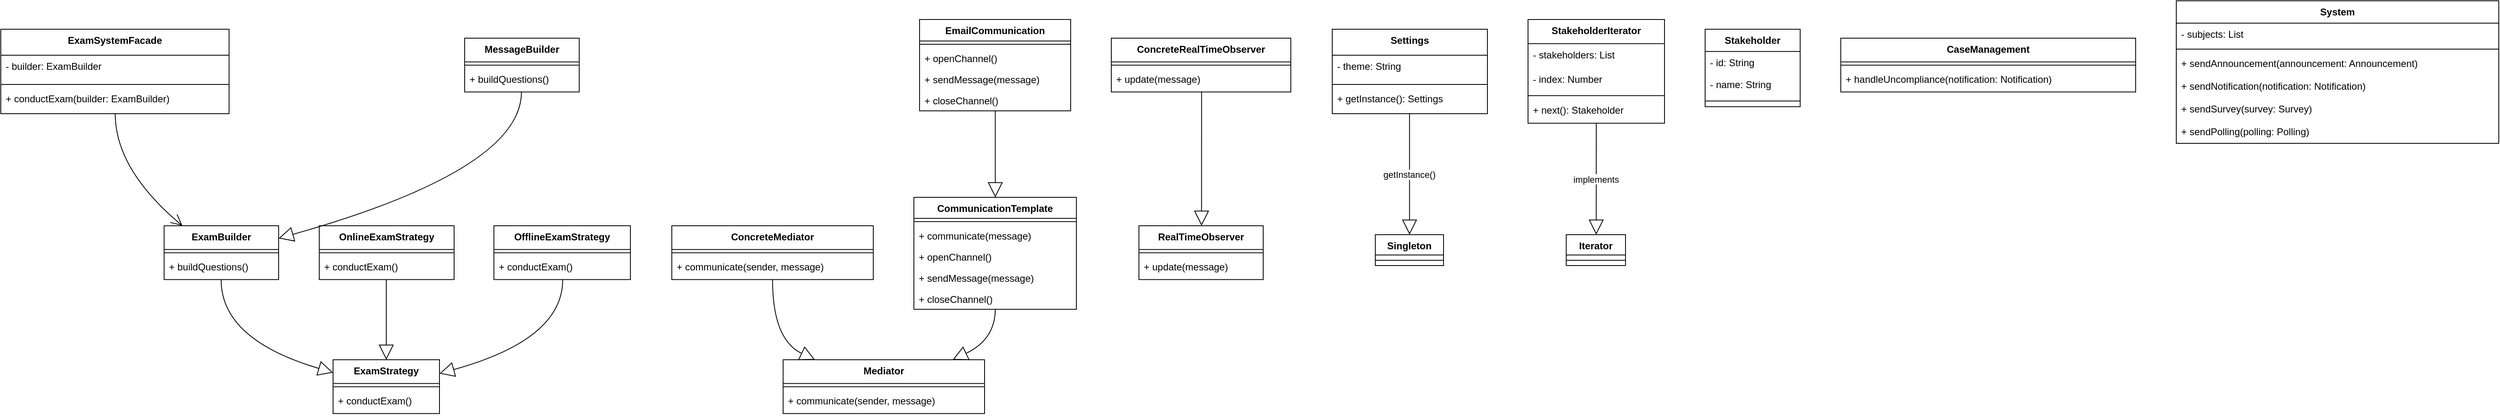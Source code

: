 <mxfile version="22.1.15" type="device">
  <diagram id="C5RBs43oDa-KdzZeNtuy" name="Page-1">
    <mxGraphModel dx="880" dy="434" grid="1" gridSize="10" guides="1" tooltips="1" connect="1" arrows="1" fold="1" page="1" pageScale="1" pageWidth="827" pageHeight="1169" math="0" shadow="0">
      <root>
        <mxCell id="WIyWlLk6GJQsqaUBKTNV-0" />
        <mxCell id="WIyWlLk6GJQsqaUBKTNV-1" parent="WIyWlLk6GJQsqaUBKTNV-0" />
        <mxCell id="yz4I7F9G1shxAtsjmj2t-0" value="Settings" style="swimlane;fontStyle=1;align=center;verticalAlign=top;childLayout=stackLayout;horizontal=1;startSize=32;horizontalStack=0;resizeParent=1;resizeParentMax=0;resizeLast=0;collapsible=0;marginBottom=0;" parent="WIyWlLk6GJQsqaUBKTNV-1" vertex="1">
          <mxGeometry x="1759" y="555" width="191" height="104" as="geometry" />
        </mxCell>
        <mxCell id="yz4I7F9G1shxAtsjmj2t-1" value="- theme: String" style="text;strokeColor=none;fillColor=none;align=left;verticalAlign=top;spacingLeft=4;spacingRight=4;overflow=hidden;rotatable=0;points=[[0,0.5],[1,0.5]];portConstraint=eastwest;" parent="yz4I7F9G1shxAtsjmj2t-0" vertex="1">
          <mxGeometry y="32" width="191" height="32" as="geometry" />
        </mxCell>
        <mxCell id="yz4I7F9G1shxAtsjmj2t-2" style="line;strokeWidth=1;fillColor=none;align=left;verticalAlign=middle;spacingTop=-1;spacingLeft=3;spacingRight=3;rotatable=0;labelPosition=right;points=[];portConstraint=eastwest;strokeColor=inherit;" parent="yz4I7F9G1shxAtsjmj2t-0" vertex="1">
          <mxGeometry y="64" width="191" height="8" as="geometry" />
        </mxCell>
        <mxCell id="yz4I7F9G1shxAtsjmj2t-3" value="+ getInstance(): Settings" style="text;strokeColor=none;fillColor=none;align=left;verticalAlign=top;spacingLeft=4;spacingRight=4;overflow=hidden;rotatable=0;points=[[0,0.5],[1,0.5]];portConstraint=eastwest;" parent="yz4I7F9G1shxAtsjmj2t-0" vertex="1">
          <mxGeometry y="72" width="191" height="32" as="geometry" />
        </mxCell>
        <mxCell id="yz4I7F9G1shxAtsjmj2t-4" value="Mediator" style="swimlane;fontStyle=1;align=center;verticalAlign=top;childLayout=stackLayout;horizontal=1;startSize=29.2;horizontalStack=0;resizeParent=1;resizeParentMax=0;resizeLast=0;collapsible=0;marginBottom=0;" parent="WIyWlLk6GJQsqaUBKTNV-1" vertex="1">
          <mxGeometry x="1083" y="962" width="248" height="66.2" as="geometry" />
        </mxCell>
        <mxCell id="yz4I7F9G1shxAtsjmj2t-5" style="line;strokeWidth=1;fillColor=none;align=left;verticalAlign=middle;spacingTop=-1;spacingLeft=3;spacingRight=3;rotatable=0;labelPosition=right;points=[];portConstraint=eastwest;strokeColor=inherit;" parent="yz4I7F9G1shxAtsjmj2t-4" vertex="1">
          <mxGeometry y="29.2" width="248" height="8" as="geometry" />
        </mxCell>
        <mxCell id="yz4I7F9G1shxAtsjmj2t-6" value="+ communicate(sender, message)" style="text;strokeColor=none;fillColor=none;align=left;verticalAlign=top;spacingLeft=4;spacingRight=4;overflow=hidden;rotatable=0;points=[[0,0.5],[1,0.5]];portConstraint=eastwest;" parent="yz4I7F9G1shxAtsjmj2t-4" vertex="1">
          <mxGeometry y="37.2" width="248" height="29" as="geometry" />
        </mxCell>
        <mxCell id="yz4I7F9G1shxAtsjmj2t-7" value="ConcreteMediator" style="swimlane;fontStyle=1;align=center;verticalAlign=top;childLayout=stackLayout;horizontal=1;startSize=29.2;horizontalStack=0;resizeParent=1;resizeParentMax=0;resizeLast=0;collapsible=0;marginBottom=0;" parent="WIyWlLk6GJQsqaUBKTNV-1" vertex="1">
          <mxGeometry x="946" y="797" width="248" height="66.2" as="geometry" />
        </mxCell>
        <mxCell id="yz4I7F9G1shxAtsjmj2t-8" style="line;strokeWidth=1;fillColor=none;align=left;verticalAlign=middle;spacingTop=-1;spacingLeft=3;spacingRight=3;rotatable=0;labelPosition=right;points=[];portConstraint=eastwest;strokeColor=inherit;" parent="yz4I7F9G1shxAtsjmj2t-7" vertex="1">
          <mxGeometry y="29.2" width="248" height="8" as="geometry" />
        </mxCell>
        <mxCell id="yz4I7F9G1shxAtsjmj2t-9" value="+ communicate(sender, message)" style="text;strokeColor=none;fillColor=none;align=left;verticalAlign=top;spacingLeft=4;spacingRight=4;overflow=hidden;rotatable=0;points=[[0,0.5],[1,0.5]];portConstraint=eastwest;" parent="yz4I7F9G1shxAtsjmj2t-7" vertex="1">
          <mxGeometry y="37.2" width="248" height="29" as="geometry" />
        </mxCell>
        <mxCell id="yz4I7F9G1shxAtsjmj2t-10" value="ExamSystemFacade" style="swimlane;fontStyle=1;align=center;verticalAlign=top;childLayout=stackLayout;horizontal=1;startSize=32;horizontalStack=0;resizeParent=1;resizeParentMax=0;resizeLast=0;collapsible=0;marginBottom=0;" parent="WIyWlLk6GJQsqaUBKTNV-1" vertex="1">
          <mxGeometry x="120" y="555" width="281" height="104" as="geometry" />
        </mxCell>
        <mxCell id="yz4I7F9G1shxAtsjmj2t-11" value="- builder: ExamBuilder" style="text;strokeColor=none;fillColor=none;align=left;verticalAlign=top;spacingLeft=4;spacingRight=4;overflow=hidden;rotatable=0;points=[[0,0.5],[1,0.5]];portConstraint=eastwest;" parent="yz4I7F9G1shxAtsjmj2t-10" vertex="1">
          <mxGeometry y="32" width="281" height="32" as="geometry" />
        </mxCell>
        <mxCell id="yz4I7F9G1shxAtsjmj2t-12" style="line;strokeWidth=1;fillColor=none;align=left;verticalAlign=middle;spacingTop=-1;spacingLeft=3;spacingRight=3;rotatable=0;labelPosition=right;points=[];portConstraint=eastwest;strokeColor=inherit;" parent="yz4I7F9G1shxAtsjmj2t-10" vertex="1">
          <mxGeometry y="64" width="281" height="8" as="geometry" />
        </mxCell>
        <mxCell id="yz4I7F9G1shxAtsjmj2t-13" value="+ conductExam(builder: ExamBuilder)" style="text;strokeColor=none;fillColor=none;align=left;verticalAlign=top;spacingLeft=4;spacingRight=4;overflow=hidden;rotatable=0;points=[[0,0.5],[1,0.5]];portConstraint=eastwest;" parent="yz4I7F9G1shxAtsjmj2t-10" vertex="1">
          <mxGeometry y="72" width="281" height="32" as="geometry" />
        </mxCell>
        <mxCell id="yz4I7F9G1shxAtsjmj2t-14" value="ExamStrategy" style="swimlane;fontStyle=1;align=center;verticalAlign=top;childLayout=stackLayout;horizontal=1;startSize=29.2;horizontalStack=0;resizeParent=1;resizeParentMax=0;resizeLast=0;collapsible=0;marginBottom=0;" parent="WIyWlLk6GJQsqaUBKTNV-1" vertex="1">
          <mxGeometry x="529" y="962" width="131" height="66.2" as="geometry" />
        </mxCell>
        <mxCell id="yz4I7F9G1shxAtsjmj2t-15" style="line;strokeWidth=1;fillColor=none;align=left;verticalAlign=middle;spacingTop=-1;spacingLeft=3;spacingRight=3;rotatable=0;labelPosition=right;points=[];portConstraint=eastwest;strokeColor=inherit;" parent="yz4I7F9G1shxAtsjmj2t-14" vertex="1">
          <mxGeometry y="29.2" width="131" height="8" as="geometry" />
        </mxCell>
        <mxCell id="yz4I7F9G1shxAtsjmj2t-16" value="+ conductExam()" style="text;strokeColor=none;fillColor=none;align=left;verticalAlign=top;spacingLeft=4;spacingRight=4;overflow=hidden;rotatable=0;points=[[0,0.5],[1,0.5]];portConstraint=eastwest;" parent="yz4I7F9G1shxAtsjmj2t-14" vertex="1">
          <mxGeometry y="37.2" width="131" height="29" as="geometry" />
        </mxCell>
        <mxCell id="yz4I7F9G1shxAtsjmj2t-17" value="OnlineExamStrategy" style="swimlane;fontStyle=1;align=center;verticalAlign=top;childLayout=stackLayout;horizontal=1;startSize=29.2;horizontalStack=0;resizeParent=1;resizeParentMax=0;resizeLast=0;collapsible=0;marginBottom=0;" parent="WIyWlLk6GJQsqaUBKTNV-1" vertex="1">
          <mxGeometry x="512" y="797" width="166" height="66.2" as="geometry" />
        </mxCell>
        <mxCell id="yz4I7F9G1shxAtsjmj2t-18" style="line;strokeWidth=1;fillColor=none;align=left;verticalAlign=middle;spacingTop=-1;spacingLeft=3;spacingRight=3;rotatable=0;labelPosition=right;points=[];portConstraint=eastwest;strokeColor=inherit;" parent="yz4I7F9G1shxAtsjmj2t-17" vertex="1">
          <mxGeometry y="29.2" width="166" height="8" as="geometry" />
        </mxCell>
        <mxCell id="yz4I7F9G1shxAtsjmj2t-19" value="+ conductExam()" style="text;strokeColor=none;fillColor=none;align=left;verticalAlign=top;spacingLeft=4;spacingRight=4;overflow=hidden;rotatable=0;points=[[0,0.5],[1,0.5]];portConstraint=eastwest;" parent="yz4I7F9G1shxAtsjmj2t-17" vertex="1">
          <mxGeometry y="37.2" width="166" height="29" as="geometry" />
        </mxCell>
        <mxCell id="yz4I7F9G1shxAtsjmj2t-20" value="OfflineExamStrategy" style="swimlane;fontStyle=1;align=center;verticalAlign=top;childLayout=stackLayout;horizontal=1;startSize=29.2;horizontalStack=0;resizeParent=1;resizeParentMax=0;resizeLast=0;collapsible=0;marginBottom=0;" parent="WIyWlLk6GJQsqaUBKTNV-1" vertex="1">
          <mxGeometry x="727" y="797" width="168" height="66.2" as="geometry" />
        </mxCell>
        <mxCell id="yz4I7F9G1shxAtsjmj2t-21" style="line;strokeWidth=1;fillColor=none;align=left;verticalAlign=middle;spacingTop=-1;spacingLeft=3;spacingRight=3;rotatable=0;labelPosition=right;points=[];portConstraint=eastwest;strokeColor=inherit;" parent="yz4I7F9G1shxAtsjmj2t-20" vertex="1">
          <mxGeometry y="29.2" width="168" height="8" as="geometry" />
        </mxCell>
        <mxCell id="yz4I7F9G1shxAtsjmj2t-22" value="+ conductExam()" style="text;strokeColor=none;fillColor=none;align=left;verticalAlign=top;spacingLeft=4;spacingRight=4;overflow=hidden;rotatable=0;points=[[0,0.5],[1,0.5]];portConstraint=eastwest;" parent="yz4I7F9G1shxAtsjmj2t-20" vertex="1">
          <mxGeometry y="37.2" width="168" height="29" as="geometry" />
        </mxCell>
        <mxCell id="yz4I7F9G1shxAtsjmj2t-23" value="ExamBuilder" style="swimlane;fontStyle=1;align=center;verticalAlign=top;childLayout=stackLayout;horizontal=1;startSize=29.2;horizontalStack=0;resizeParent=1;resizeParentMax=0;resizeLast=0;collapsible=0;marginBottom=0;" parent="WIyWlLk6GJQsqaUBKTNV-1" vertex="1">
          <mxGeometry x="321" y="797" width="141" height="66.2" as="geometry" />
        </mxCell>
        <mxCell id="yz4I7F9G1shxAtsjmj2t-24" style="line;strokeWidth=1;fillColor=none;align=left;verticalAlign=middle;spacingTop=-1;spacingLeft=3;spacingRight=3;rotatable=0;labelPosition=right;points=[];portConstraint=eastwest;strokeColor=inherit;" parent="yz4I7F9G1shxAtsjmj2t-23" vertex="1">
          <mxGeometry y="29.2" width="141" height="8" as="geometry" />
        </mxCell>
        <mxCell id="yz4I7F9G1shxAtsjmj2t-25" value="+ buildQuestions()" style="text;strokeColor=none;fillColor=none;align=left;verticalAlign=top;spacingLeft=4;spacingRight=4;overflow=hidden;rotatable=0;points=[[0,0.5],[1,0.5]];portConstraint=eastwest;" parent="yz4I7F9G1shxAtsjmj2t-23" vertex="1">
          <mxGeometry y="37.2" width="141" height="29" as="geometry" />
        </mxCell>
        <mxCell id="yz4I7F9G1shxAtsjmj2t-26" value="MessageBuilder" style="swimlane;fontStyle=1;align=center;verticalAlign=top;childLayout=stackLayout;horizontal=1;startSize=29.2;horizontalStack=0;resizeParent=1;resizeParentMax=0;resizeLast=0;collapsible=0;marginBottom=0;" parent="WIyWlLk6GJQsqaUBKTNV-1" vertex="1">
          <mxGeometry x="691" y="566" width="141" height="66.2" as="geometry" />
        </mxCell>
        <mxCell id="yz4I7F9G1shxAtsjmj2t-27" style="line;strokeWidth=1;fillColor=none;align=left;verticalAlign=middle;spacingTop=-1;spacingLeft=3;spacingRight=3;rotatable=0;labelPosition=right;points=[];portConstraint=eastwest;strokeColor=inherit;" parent="yz4I7F9G1shxAtsjmj2t-26" vertex="1">
          <mxGeometry y="29.2" width="141" height="8" as="geometry" />
        </mxCell>
        <mxCell id="yz4I7F9G1shxAtsjmj2t-28" value="+ buildQuestions()" style="text;strokeColor=none;fillColor=none;align=left;verticalAlign=top;spacingLeft=4;spacingRight=4;overflow=hidden;rotatable=0;points=[[0,0.5],[1,0.5]];portConstraint=eastwest;" parent="yz4I7F9G1shxAtsjmj2t-26" vertex="1">
          <mxGeometry y="37.2" width="141" height="29" as="geometry" />
        </mxCell>
        <mxCell id="yz4I7F9G1shxAtsjmj2t-29" value="StakeholderIterator" style="swimlane;fontStyle=1;align=center;verticalAlign=top;childLayout=stackLayout;horizontal=1;startSize=29.75;horizontalStack=0;resizeParent=1;resizeParentMax=0;resizeLast=0;collapsible=0;marginBottom=0;" parent="WIyWlLk6GJQsqaUBKTNV-1" vertex="1">
          <mxGeometry x="2000" y="543" width="168" height="127.75" as="geometry" />
        </mxCell>
        <mxCell id="yz4I7F9G1shxAtsjmj2t-30" value="- stakeholders: List" style="text;strokeColor=none;fillColor=none;align=left;verticalAlign=top;spacingLeft=4;spacingRight=4;overflow=hidden;rotatable=0;points=[[0,0.5],[1,0.5]];portConstraint=eastwest;" parent="yz4I7F9G1shxAtsjmj2t-29" vertex="1">
          <mxGeometry y="29.75" width="168" height="30" as="geometry" />
        </mxCell>
        <mxCell id="yz4I7F9G1shxAtsjmj2t-31" value="- index: Number" style="text;strokeColor=none;fillColor=none;align=left;verticalAlign=top;spacingLeft=4;spacingRight=4;overflow=hidden;rotatable=0;points=[[0,0.5],[1,0.5]];portConstraint=eastwest;" parent="yz4I7F9G1shxAtsjmj2t-29" vertex="1">
          <mxGeometry y="59.75" width="168" height="30" as="geometry" />
        </mxCell>
        <mxCell id="yz4I7F9G1shxAtsjmj2t-32" style="line;strokeWidth=1;fillColor=none;align=left;verticalAlign=middle;spacingTop=-1;spacingLeft=3;spacingRight=3;rotatable=0;labelPosition=right;points=[];portConstraint=eastwest;strokeColor=inherit;" parent="yz4I7F9G1shxAtsjmj2t-29" vertex="1">
          <mxGeometry y="89.75" width="168" height="8" as="geometry" />
        </mxCell>
        <mxCell id="yz4I7F9G1shxAtsjmj2t-33" value="+ next(): Stakeholder" style="text;strokeColor=none;fillColor=none;align=left;verticalAlign=top;spacingLeft=4;spacingRight=4;overflow=hidden;rotatable=0;points=[[0,0.5],[1,0.5]];portConstraint=eastwest;" parent="yz4I7F9G1shxAtsjmj2t-29" vertex="1">
          <mxGeometry y="97.75" width="168" height="30" as="geometry" />
        </mxCell>
        <mxCell id="yz4I7F9G1shxAtsjmj2t-34" value="CommunicationTemplate" style="swimlane;fontStyle=1;align=center;verticalAlign=top;childLayout=stackLayout;horizontal=1;startSize=25.818;horizontalStack=0;resizeParent=1;resizeParentMax=0;resizeLast=0;collapsible=0;marginBottom=0;" parent="WIyWlLk6GJQsqaUBKTNV-1" vertex="1">
          <mxGeometry x="1244" y="762" width="200" height="137.818" as="geometry" />
        </mxCell>
        <mxCell id="yz4I7F9G1shxAtsjmj2t-35" style="line;strokeWidth=1;fillColor=none;align=left;verticalAlign=middle;spacingTop=-1;spacingLeft=3;spacingRight=3;rotatable=0;labelPosition=right;points=[];portConstraint=eastwest;strokeColor=inherit;" parent="yz4I7F9G1shxAtsjmj2t-34" vertex="1">
          <mxGeometry y="25.818" width="200" height="8" as="geometry" />
        </mxCell>
        <mxCell id="yz4I7F9G1shxAtsjmj2t-36" value="+ communicate(message)" style="text;strokeColor=none;fillColor=none;align=left;verticalAlign=top;spacingLeft=4;spacingRight=4;overflow=hidden;rotatable=0;points=[[0,0.5],[1,0.5]];portConstraint=eastwest;" parent="yz4I7F9G1shxAtsjmj2t-34" vertex="1">
          <mxGeometry y="33.818" width="200" height="26" as="geometry" />
        </mxCell>
        <mxCell id="yz4I7F9G1shxAtsjmj2t-37" value="+ openChannel()" style="text;strokeColor=none;fillColor=none;align=left;verticalAlign=top;spacingLeft=4;spacingRight=4;overflow=hidden;rotatable=0;points=[[0,0.5],[1,0.5]];portConstraint=eastwest;" parent="yz4I7F9G1shxAtsjmj2t-34" vertex="1">
          <mxGeometry y="59.818" width="200" height="26" as="geometry" />
        </mxCell>
        <mxCell id="yz4I7F9G1shxAtsjmj2t-38" value="+ sendMessage(message)" style="text;strokeColor=none;fillColor=none;align=left;verticalAlign=top;spacingLeft=4;spacingRight=4;overflow=hidden;rotatable=0;points=[[0,0.5],[1,0.5]];portConstraint=eastwest;" parent="yz4I7F9G1shxAtsjmj2t-34" vertex="1">
          <mxGeometry y="85.818" width="200" height="26" as="geometry" />
        </mxCell>
        <mxCell id="yz4I7F9G1shxAtsjmj2t-39" value="+ closeChannel()" style="text;strokeColor=none;fillColor=none;align=left;verticalAlign=top;spacingLeft=4;spacingRight=4;overflow=hidden;rotatable=0;points=[[0,0.5],[1,0.5]];portConstraint=eastwest;" parent="yz4I7F9G1shxAtsjmj2t-34" vertex="1">
          <mxGeometry y="111.818" width="200" height="26" as="geometry" />
        </mxCell>
        <mxCell id="yz4I7F9G1shxAtsjmj2t-40" value="EmailCommunication" style="swimlane;fontStyle=1;align=center;verticalAlign=top;childLayout=stackLayout;horizontal=1;startSize=26.444;horizontalStack=0;resizeParent=1;resizeParentMax=0;resizeLast=0;collapsible=0;marginBottom=0;" parent="WIyWlLk6GJQsqaUBKTNV-1" vertex="1">
          <mxGeometry x="1251" y="543" width="186" height="112.444" as="geometry" />
        </mxCell>
        <mxCell id="yz4I7F9G1shxAtsjmj2t-41" style="line;strokeWidth=1;fillColor=none;align=left;verticalAlign=middle;spacingTop=-1;spacingLeft=3;spacingRight=3;rotatable=0;labelPosition=right;points=[];portConstraint=eastwest;strokeColor=inherit;" parent="yz4I7F9G1shxAtsjmj2t-40" vertex="1">
          <mxGeometry y="26.444" width="186" height="8" as="geometry" />
        </mxCell>
        <mxCell id="yz4I7F9G1shxAtsjmj2t-42" value="+ openChannel()" style="text;strokeColor=none;fillColor=none;align=left;verticalAlign=top;spacingLeft=4;spacingRight=4;overflow=hidden;rotatable=0;points=[[0,0.5],[1,0.5]];portConstraint=eastwest;" parent="yz4I7F9G1shxAtsjmj2t-40" vertex="1">
          <mxGeometry y="34.444" width="186" height="26" as="geometry" />
        </mxCell>
        <mxCell id="yz4I7F9G1shxAtsjmj2t-43" value="+ sendMessage(message)" style="text;strokeColor=none;fillColor=none;align=left;verticalAlign=top;spacingLeft=4;spacingRight=4;overflow=hidden;rotatable=0;points=[[0,0.5],[1,0.5]];portConstraint=eastwest;" parent="yz4I7F9G1shxAtsjmj2t-40" vertex="1">
          <mxGeometry y="60.444" width="186" height="26" as="geometry" />
        </mxCell>
        <mxCell id="yz4I7F9G1shxAtsjmj2t-44" value="+ closeChannel()" style="text;strokeColor=none;fillColor=none;align=left;verticalAlign=top;spacingLeft=4;spacingRight=4;overflow=hidden;rotatable=0;points=[[0,0.5],[1,0.5]];portConstraint=eastwest;" parent="yz4I7F9G1shxAtsjmj2t-40" vertex="1">
          <mxGeometry y="86.444" width="186" height="26" as="geometry" />
        </mxCell>
        <mxCell id="yz4I7F9G1shxAtsjmj2t-45" value="RealTimeObserver" style="swimlane;fontStyle=1;align=center;verticalAlign=top;childLayout=stackLayout;horizontal=1;startSize=29.2;horizontalStack=0;resizeParent=1;resizeParentMax=0;resizeLast=0;collapsible=0;marginBottom=0;" parent="WIyWlLk6GJQsqaUBKTNV-1" vertex="1">
          <mxGeometry x="1521" y="797" width="153" height="66.2" as="geometry" />
        </mxCell>
        <mxCell id="yz4I7F9G1shxAtsjmj2t-46" style="line;strokeWidth=1;fillColor=none;align=left;verticalAlign=middle;spacingTop=-1;spacingLeft=3;spacingRight=3;rotatable=0;labelPosition=right;points=[];portConstraint=eastwest;strokeColor=inherit;" parent="yz4I7F9G1shxAtsjmj2t-45" vertex="1">
          <mxGeometry y="29.2" width="153" height="8" as="geometry" />
        </mxCell>
        <mxCell id="yz4I7F9G1shxAtsjmj2t-47" value="+ update(message)" style="text;strokeColor=none;fillColor=none;align=left;verticalAlign=top;spacingLeft=4;spacingRight=4;overflow=hidden;rotatable=0;points=[[0,0.5],[1,0.5]];portConstraint=eastwest;" parent="yz4I7F9G1shxAtsjmj2t-45" vertex="1">
          <mxGeometry y="37.2" width="153" height="29" as="geometry" />
        </mxCell>
        <mxCell id="yz4I7F9G1shxAtsjmj2t-48" value="ConcreteRealTimeObserver" style="swimlane;fontStyle=1;align=center;verticalAlign=top;childLayout=stackLayout;horizontal=1;startSize=29.2;horizontalStack=0;resizeParent=1;resizeParentMax=0;resizeLast=0;collapsible=0;marginBottom=0;" parent="WIyWlLk6GJQsqaUBKTNV-1" vertex="1">
          <mxGeometry x="1487" y="566" width="221" height="66.2" as="geometry" />
        </mxCell>
        <mxCell id="yz4I7F9G1shxAtsjmj2t-49" style="line;strokeWidth=1;fillColor=none;align=left;verticalAlign=middle;spacingTop=-1;spacingLeft=3;spacingRight=3;rotatable=0;labelPosition=right;points=[];portConstraint=eastwest;strokeColor=inherit;" parent="yz4I7F9G1shxAtsjmj2t-48" vertex="1">
          <mxGeometry y="29.2" width="221" height="8" as="geometry" />
        </mxCell>
        <mxCell id="yz4I7F9G1shxAtsjmj2t-50" value="+ update(message)" style="text;strokeColor=none;fillColor=none;align=left;verticalAlign=top;spacingLeft=4;spacingRight=4;overflow=hidden;rotatable=0;points=[[0,0.5],[1,0.5]];portConstraint=eastwest;" parent="yz4I7F9G1shxAtsjmj2t-48" vertex="1">
          <mxGeometry y="37.2" width="221" height="29" as="geometry" />
        </mxCell>
        <mxCell id="yz4I7F9G1shxAtsjmj2t-51" value="Stakeholder" style="swimlane;fontStyle=1;align=center;verticalAlign=top;childLayout=stackLayout;horizontal=1;startSize=27.429;horizontalStack=0;resizeParent=1;resizeParentMax=0;resizeLast=0;collapsible=0;marginBottom=0;" parent="WIyWlLk6GJQsqaUBKTNV-1" vertex="1">
          <mxGeometry x="2218" y="555" width="117" height="95.429" as="geometry" />
        </mxCell>
        <mxCell id="yz4I7F9G1shxAtsjmj2t-52" value="- id: String" style="text;strokeColor=none;fillColor=none;align=left;verticalAlign=top;spacingLeft=4;spacingRight=4;overflow=hidden;rotatable=0;points=[[0,0.5],[1,0.5]];portConstraint=eastwest;" parent="yz4I7F9G1shxAtsjmj2t-51" vertex="1">
          <mxGeometry y="27.429" width="117" height="27" as="geometry" />
        </mxCell>
        <mxCell id="yz4I7F9G1shxAtsjmj2t-53" value="- name: String" style="text;strokeColor=none;fillColor=none;align=left;verticalAlign=top;spacingLeft=4;spacingRight=4;overflow=hidden;rotatable=0;points=[[0,0.5],[1,0.5]];portConstraint=eastwest;" parent="yz4I7F9G1shxAtsjmj2t-51" vertex="1">
          <mxGeometry y="54.429" width="117" height="27" as="geometry" />
        </mxCell>
        <mxCell id="yz4I7F9G1shxAtsjmj2t-54" style="line;strokeWidth=1;fillColor=none;align=left;verticalAlign=middle;spacingTop=-1;spacingLeft=3;spacingRight=3;rotatable=0;labelPosition=right;points=[];portConstraint=eastwest;strokeColor=inherit;" parent="yz4I7F9G1shxAtsjmj2t-51" vertex="1">
          <mxGeometry y="81.429" width="117" height="14" as="geometry" />
        </mxCell>
        <mxCell id="yz4I7F9G1shxAtsjmj2t-55" value="CaseManagement" style="swimlane;fontStyle=1;align=center;verticalAlign=top;childLayout=stackLayout;horizontal=1;startSize=29.2;horizontalStack=0;resizeParent=1;resizeParentMax=0;resizeLast=0;collapsible=0;marginBottom=0;" parent="WIyWlLk6GJQsqaUBKTNV-1" vertex="1">
          <mxGeometry x="2385" y="566" width="363" height="66.2" as="geometry" />
        </mxCell>
        <mxCell id="yz4I7F9G1shxAtsjmj2t-56" style="line;strokeWidth=1;fillColor=none;align=left;verticalAlign=middle;spacingTop=-1;spacingLeft=3;spacingRight=3;rotatable=0;labelPosition=right;points=[];portConstraint=eastwest;strokeColor=inherit;" parent="yz4I7F9G1shxAtsjmj2t-55" vertex="1">
          <mxGeometry y="29.2" width="363" height="8" as="geometry" />
        </mxCell>
        <mxCell id="yz4I7F9G1shxAtsjmj2t-57" value="+ handleUncompliance(notification: Notification)" style="text;strokeColor=none;fillColor=none;align=left;verticalAlign=top;spacingLeft=4;spacingRight=4;overflow=hidden;rotatable=0;points=[[0,0.5],[1,0.5]];portConstraint=eastwest;" parent="yz4I7F9G1shxAtsjmj2t-55" vertex="1">
          <mxGeometry y="37.2" width="363" height="29" as="geometry" />
        </mxCell>
        <mxCell id="yz4I7F9G1shxAtsjmj2t-58" value="System" style="swimlane;fontStyle=1;align=center;verticalAlign=top;childLayout=stackLayout;horizontal=1;startSize=27.5;horizontalStack=0;resizeParent=1;resizeParentMax=0;resizeLast=0;collapsible=0;marginBottom=0;" parent="WIyWlLk6GJQsqaUBKTNV-1" vertex="1">
          <mxGeometry x="2798" y="520" width="397" height="175.5" as="geometry" />
        </mxCell>
        <mxCell id="yz4I7F9G1shxAtsjmj2t-59" value="- subjects: List" style="text;strokeColor=none;fillColor=none;align=left;verticalAlign=top;spacingLeft=4;spacingRight=4;overflow=hidden;rotatable=0;points=[[0,0.5],[1,0.5]];portConstraint=eastwest;" parent="yz4I7F9G1shxAtsjmj2t-58" vertex="1">
          <mxGeometry y="27.5" width="397" height="28" as="geometry" />
        </mxCell>
        <mxCell id="yz4I7F9G1shxAtsjmj2t-60" style="line;strokeWidth=1;fillColor=none;align=left;verticalAlign=middle;spacingTop=-1;spacingLeft=3;spacingRight=3;rotatable=0;labelPosition=right;points=[];portConstraint=eastwest;strokeColor=inherit;" parent="yz4I7F9G1shxAtsjmj2t-58" vertex="1">
          <mxGeometry y="55.5" width="397" height="8" as="geometry" />
        </mxCell>
        <mxCell id="yz4I7F9G1shxAtsjmj2t-61" value="+ sendAnnouncement(announcement: Announcement)" style="text;strokeColor=none;fillColor=none;align=left;verticalAlign=top;spacingLeft=4;spacingRight=4;overflow=hidden;rotatable=0;points=[[0,0.5],[1,0.5]];portConstraint=eastwest;" parent="yz4I7F9G1shxAtsjmj2t-58" vertex="1">
          <mxGeometry y="63.5" width="397" height="28" as="geometry" />
        </mxCell>
        <mxCell id="yz4I7F9G1shxAtsjmj2t-62" value="+ sendNotification(notification: Notification)" style="text;strokeColor=none;fillColor=none;align=left;verticalAlign=top;spacingLeft=4;spacingRight=4;overflow=hidden;rotatable=0;points=[[0,0.5],[1,0.5]];portConstraint=eastwest;" parent="yz4I7F9G1shxAtsjmj2t-58" vertex="1">
          <mxGeometry y="91.5" width="397" height="28" as="geometry" />
        </mxCell>
        <mxCell id="yz4I7F9G1shxAtsjmj2t-63" value="+ sendSurvey(survey: Survey)" style="text;strokeColor=none;fillColor=none;align=left;verticalAlign=top;spacingLeft=4;spacingRight=4;overflow=hidden;rotatable=0;points=[[0,0.5],[1,0.5]];portConstraint=eastwest;" parent="yz4I7F9G1shxAtsjmj2t-58" vertex="1">
          <mxGeometry y="119.5" width="397" height="28" as="geometry" />
        </mxCell>
        <mxCell id="yz4I7F9G1shxAtsjmj2t-64" value="+ sendPolling(polling: Polling)" style="text;strokeColor=none;fillColor=none;align=left;verticalAlign=top;spacingLeft=4;spacingRight=4;overflow=hidden;rotatable=0;points=[[0,0.5],[1,0.5]];portConstraint=eastwest;" parent="yz4I7F9G1shxAtsjmj2t-58" vertex="1">
          <mxGeometry y="147.5" width="397" height="28" as="geometry" />
        </mxCell>
        <mxCell id="yz4I7F9G1shxAtsjmj2t-65" value="Singleton" style="swimlane;fontStyle=1;align=center;verticalAlign=top;childLayout=stackLayout;horizontal=1;startSize=25;horizontalStack=0;resizeParent=1;resizeParentMax=0;resizeLast=0;collapsible=0;marginBottom=0;" parent="WIyWlLk6GJQsqaUBKTNV-1" vertex="1">
          <mxGeometry x="1812" y="808" width="84" height="38" as="geometry" />
        </mxCell>
        <mxCell id="yz4I7F9G1shxAtsjmj2t-66" style="line;strokeWidth=1;fillColor=none;align=left;verticalAlign=middle;spacingTop=-1;spacingLeft=3;spacingRight=3;rotatable=0;labelPosition=right;points=[];portConstraint=eastwest;strokeColor=inherit;" parent="yz4I7F9G1shxAtsjmj2t-65" vertex="1">
          <mxGeometry y="25" width="84" height="13" as="geometry" />
        </mxCell>
        <mxCell id="yz4I7F9G1shxAtsjmj2t-67" value="Iterator" style="swimlane;fontStyle=1;align=center;verticalAlign=top;childLayout=stackLayout;horizontal=1;startSize=25;horizontalStack=0;resizeParent=1;resizeParentMax=0;resizeLast=0;collapsible=0;marginBottom=0;" parent="WIyWlLk6GJQsqaUBKTNV-1" vertex="1">
          <mxGeometry x="2047" y="808" width="73" height="38" as="geometry" />
        </mxCell>
        <mxCell id="yz4I7F9G1shxAtsjmj2t-68" style="line;strokeWidth=1;fillColor=none;align=left;verticalAlign=middle;spacingTop=-1;spacingLeft=3;spacingRight=3;rotatable=0;labelPosition=right;points=[];portConstraint=eastwest;strokeColor=inherit;" parent="yz4I7F9G1shxAtsjmj2t-67" vertex="1">
          <mxGeometry y="25" width="73" height="13" as="geometry" />
        </mxCell>
        <mxCell id="yz4I7F9G1shxAtsjmj2t-69" value="getInstance()" style="curved=1;startArrow=none;endArrow=block;endSize=16;endFill=0;exitX=0.498;exitY=0.995;entryX=0.502;entryY=0;rounded=0;" parent="WIyWlLk6GJQsqaUBKTNV-1" source="yz4I7F9G1shxAtsjmj2t-0" target="yz4I7F9G1shxAtsjmj2t-65" edge="1">
          <mxGeometry relative="1" as="geometry">
            <Array as="points" />
          </mxGeometry>
        </mxCell>
        <mxCell id="yz4I7F9G1shxAtsjmj2t-70" value="" style="curved=1;startArrow=none;endArrow=block;endSize=16;endFill=0;exitX=0.5;exitY=0.994;entryX=0.158;entryY=0;rounded=0;" parent="WIyWlLk6GJQsqaUBKTNV-1" source="yz4I7F9G1shxAtsjmj2t-7" target="yz4I7F9G1shxAtsjmj2t-4" edge="1">
          <mxGeometry relative="1" as="geometry">
            <Array as="points">
              <mxPoint x="1070" y="937" />
            </Array>
          </mxGeometry>
        </mxCell>
        <mxCell id="yz4I7F9G1shxAtsjmj2t-71" value="" style="curved=1;startArrow=none;endArrow=open;endSize=12;exitX=0.501;exitY=0.995;entryX=0.156;entryY=-0.006;rounded=0;" parent="WIyWlLk6GJQsqaUBKTNV-1" source="yz4I7F9G1shxAtsjmj2t-10" target="yz4I7F9G1shxAtsjmj2t-23" edge="1">
          <mxGeometry relative="1" as="geometry">
            <Array as="points">
              <mxPoint x="261" y="728" />
            </Array>
          </mxGeometry>
        </mxCell>
        <mxCell id="yz4I7F9G1shxAtsjmj2t-72" value="" style="curved=1;startArrow=none;endArrow=block;endSize=16;endFill=0;exitX=0.498;exitY=0.994;entryX=0.001;entryY=0.24;rounded=0;" parent="WIyWlLk6GJQsqaUBKTNV-1" source="yz4I7F9G1shxAtsjmj2t-23" target="yz4I7F9G1shxAtsjmj2t-14" edge="1">
          <mxGeometry relative="1" as="geometry">
            <Array as="points">
              <mxPoint x="391" y="937" />
            </Array>
          </mxGeometry>
        </mxCell>
        <mxCell id="yz4I7F9G1shxAtsjmj2t-73" value="" style="curved=1;startArrow=none;endArrow=block;endSize=16;endFill=0;exitX=0.497;exitY=0.994;entryX=0.5;entryY=0;rounded=0;" parent="WIyWlLk6GJQsqaUBKTNV-1" source="yz4I7F9G1shxAtsjmj2t-17" target="yz4I7F9G1shxAtsjmj2t-14" edge="1">
          <mxGeometry relative="1" as="geometry">
            <Array as="points" />
          </mxGeometry>
        </mxCell>
        <mxCell id="yz4I7F9G1shxAtsjmj2t-74" value="" style="curved=1;startArrow=none;endArrow=block;endSize=16;endFill=0;exitX=0.504;exitY=0.994;entryX=0.999;entryY=0.257;rounded=0;" parent="WIyWlLk6GJQsqaUBKTNV-1" source="yz4I7F9G1shxAtsjmj2t-20" target="yz4I7F9G1shxAtsjmj2t-14" edge="1">
          <mxGeometry relative="1" as="geometry">
            <Array as="points">
              <mxPoint x="812" y="937" />
            </Array>
          </mxGeometry>
        </mxCell>
        <mxCell id="yz4I7F9G1shxAtsjmj2t-75" value="" style="curved=1;startArrow=none;endArrow=block;endSize=16;endFill=0;exitX=0.496;exitY=1;entryX=0.996;entryY=0.237;rounded=0;" parent="WIyWlLk6GJQsqaUBKTNV-1" source="yz4I7F9G1shxAtsjmj2t-26" target="yz4I7F9G1shxAtsjmj2t-23" edge="1">
          <mxGeometry relative="1" as="geometry">
            <Array as="points">
              <mxPoint x="761" y="728" />
            </Array>
          </mxGeometry>
        </mxCell>
        <mxCell id="yz4I7F9G1shxAtsjmj2t-76" value="implements" style="curved=1;startArrow=none;endArrow=block;endSize=16;endFill=0;exitX=0.5;exitY=1;entryX=0.506;entryY=0;rounded=0;" parent="WIyWlLk6GJQsqaUBKTNV-1" source="yz4I7F9G1shxAtsjmj2t-29" target="yz4I7F9G1shxAtsjmj2t-67" edge="1">
          <mxGeometry relative="1" as="geometry">
            <Array as="points" />
          </mxGeometry>
        </mxCell>
        <mxCell id="yz4I7F9G1shxAtsjmj2t-77" value="" style="curved=1;startArrow=none;endArrow=block;endSize=16;endFill=0;exitX=0.501;exitY=1;entryX=0.842;entryY=0;rounded=0;" parent="WIyWlLk6GJQsqaUBKTNV-1" source="yz4I7F9G1shxAtsjmj2t-34" target="yz4I7F9G1shxAtsjmj2t-4" edge="1">
          <mxGeometry relative="1" as="geometry">
            <Array as="points">
              <mxPoint x="1344" y="937" />
            </Array>
          </mxGeometry>
        </mxCell>
        <mxCell id="yz4I7F9G1shxAtsjmj2t-78" value="" style="curved=1;startArrow=none;endArrow=block;endSize=16;endFill=0;exitX=0.501;exitY=1;entryX=0.501;entryY=0;rounded=0;" parent="WIyWlLk6GJQsqaUBKTNV-1" source="yz4I7F9G1shxAtsjmj2t-40" target="yz4I7F9G1shxAtsjmj2t-34" edge="1">
          <mxGeometry relative="1" as="geometry">
            <Array as="points" />
          </mxGeometry>
        </mxCell>
        <mxCell id="yz4I7F9G1shxAtsjmj2t-79" value="" style="curved=1;startArrow=none;endArrow=block;endSize=16;endFill=0;exitX=0.503;exitY=1;entryX=0.504;entryY=-0.006;rounded=0;" parent="WIyWlLk6GJQsqaUBKTNV-1" source="yz4I7F9G1shxAtsjmj2t-48" target="yz4I7F9G1shxAtsjmj2t-45" edge="1">
          <mxGeometry relative="1" as="geometry">
            <Array as="points" />
          </mxGeometry>
        </mxCell>
      </root>
    </mxGraphModel>
  </diagram>
</mxfile>
